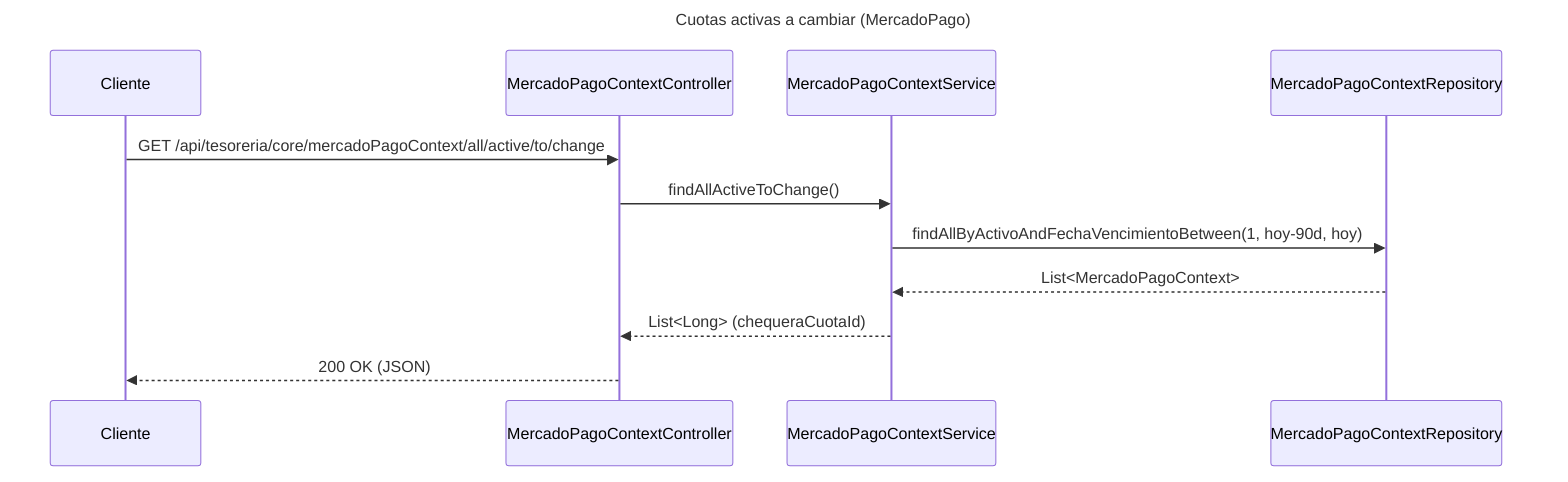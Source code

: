 ---
title: Cuotas activas a cambiar (MercadoPago)
---
sequenceDiagram
    participant C as Cliente
    participant Ctrl as MercadoPagoContextController
    participant S as MercadoPagoContextService
    participant R as MercadoPagoContextRepository
    C->>Ctrl: GET /api/tesoreria/core/mercadoPagoContext/all/active/to/change
    Ctrl->>S: findAllActiveToChange()
    S->>R: findAllByActivoAndFechaVencimientoBetween(1, hoy-90d, hoy)
    R-->>S: List<MercadoPagoContext>
    S-->>Ctrl: List<Long> (chequeraCuotaId)
    Ctrl-->>C: 200 OK (JSON)